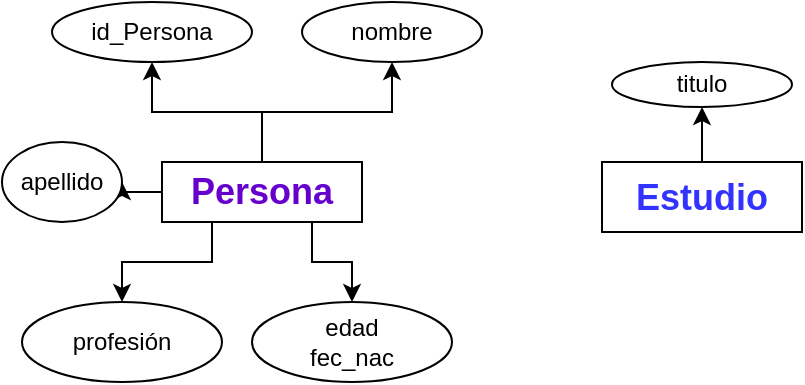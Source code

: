 <mxfile version="17.1.3" type="github">
  <diagram id="R2lEEEUBdFMjLlhIrx00" name="Page-1">
    <mxGraphModel dx="639" dy="526" grid="1" gridSize="10" guides="1" tooltips="1" connect="1" arrows="1" fold="1" page="1" pageScale="1" pageWidth="850" pageHeight="1100" math="0" shadow="0" extFonts="Permanent Marker^https://fonts.googleapis.com/css?family=Permanent+Marker">
      <root>
        <mxCell id="0" />
        <mxCell id="1" parent="0" />
        <mxCell id="NU28CYF58h-7oINTEebt-3" value="" style="edgeStyle=orthogonalEdgeStyle;rounded=0;orthogonalLoop=1;jettySize=auto;html=1;fontColor=#6600CC;" edge="1" parent="1" source="NU28CYF58h-7oINTEebt-1" target="NU28CYF58h-7oINTEebt-2">
          <mxGeometry relative="1" as="geometry" />
        </mxCell>
        <mxCell id="NU28CYF58h-7oINTEebt-5" value="" style="edgeStyle=orthogonalEdgeStyle;rounded=0;orthogonalLoop=1;jettySize=auto;html=1;fontColor=#6600CC;" edge="1" parent="1" source="NU28CYF58h-7oINTEebt-1" target="NU28CYF58h-7oINTEebt-4">
          <mxGeometry relative="1" as="geometry" />
        </mxCell>
        <mxCell id="NU28CYF58h-7oINTEebt-7" value="" style="edgeStyle=orthogonalEdgeStyle;rounded=0;orthogonalLoop=1;jettySize=auto;html=1;fontColor=#6600CC;" edge="1" parent="1" source="NU28CYF58h-7oINTEebt-1" target="NU28CYF58h-7oINTEebt-6">
          <mxGeometry relative="1" as="geometry" />
        </mxCell>
        <mxCell id="NU28CYF58h-7oINTEebt-11" style="edgeStyle=orthogonalEdgeStyle;rounded=0;orthogonalLoop=1;jettySize=auto;html=1;exitX=0.25;exitY=1;exitDx=0;exitDy=0;fontColor=#6600CC;" edge="1" parent="1" source="NU28CYF58h-7oINTEebt-1" target="NU28CYF58h-7oINTEebt-8">
          <mxGeometry relative="1" as="geometry" />
        </mxCell>
        <mxCell id="NU28CYF58h-7oINTEebt-13" style="edgeStyle=orthogonalEdgeStyle;rounded=0;orthogonalLoop=1;jettySize=auto;html=1;exitX=0.75;exitY=1;exitDx=0;exitDy=0;fontColor=#000000;" edge="1" parent="1" source="NU28CYF58h-7oINTEebt-1" target="NU28CYF58h-7oINTEebt-14">
          <mxGeometry relative="1" as="geometry">
            <mxPoint x="265" y="320" as="targetPoint" />
          </mxGeometry>
        </mxCell>
        <mxCell id="NU28CYF58h-7oINTEebt-1" value="&lt;h2&gt;&lt;font color=&quot;#6600cc&quot;&gt;Persona&lt;/font&gt;&lt;/h2&gt;" style="whiteSpace=wrap;html=1;align=center;" vertex="1" parent="1">
          <mxGeometry x="190" y="260" width="100" height="30" as="geometry" />
        </mxCell>
        <mxCell id="NU28CYF58h-7oINTEebt-2" value="id_Persona" style="ellipse;whiteSpace=wrap;html=1;" vertex="1" parent="1">
          <mxGeometry x="135" y="180" width="100" height="30" as="geometry" />
        </mxCell>
        <mxCell id="NU28CYF58h-7oINTEebt-4" value="nombre" style="ellipse;whiteSpace=wrap;html=1;" vertex="1" parent="1">
          <mxGeometry x="260" y="180" width="90" height="30" as="geometry" />
        </mxCell>
        <mxCell id="NU28CYF58h-7oINTEebt-6" value="apellido" style="ellipse;whiteSpace=wrap;html=1;" vertex="1" parent="1">
          <mxGeometry x="110" y="250" width="60" height="40" as="geometry" />
        </mxCell>
        <mxCell id="NU28CYF58h-7oINTEebt-8" value="&lt;font color=&quot;#000000&quot;&gt;profesión&lt;/font&gt;" style="ellipse;whiteSpace=wrap;html=1;align=center;fontColor=#6600CC;" vertex="1" parent="1">
          <mxGeometry x="120" y="330" width="100" height="40" as="geometry" />
        </mxCell>
        <mxCell id="NU28CYF58h-7oINTEebt-14" value="edad&lt;br&gt;fec_nac" style="ellipse;whiteSpace=wrap;html=1;align=center;fontColor=#000000;" vertex="1" parent="1">
          <mxGeometry x="235" y="330" width="100" height="40" as="geometry" />
        </mxCell>
        <mxCell id="NU28CYF58h-7oINTEebt-18" value="" style="edgeStyle=orthogonalEdgeStyle;rounded=0;orthogonalLoop=1;jettySize=auto;html=1;fontSize=18;fontColor=#3333FF;" edge="1" parent="1" source="NU28CYF58h-7oINTEebt-16" target="NU28CYF58h-7oINTEebt-17">
          <mxGeometry relative="1" as="geometry" />
        </mxCell>
        <mxCell id="NU28CYF58h-7oINTEebt-16" value="&lt;font color=&quot;#3333ff&quot; style=&quot;font-size: 18px&quot;&gt;&lt;b&gt;Estudio&lt;/b&gt;&lt;/font&gt;" style="whiteSpace=wrap;html=1;align=center;fontColor=#000000;" vertex="1" parent="1">
          <mxGeometry x="410" y="260" width="100" height="35" as="geometry" />
        </mxCell>
        <mxCell id="NU28CYF58h-7oINTEebt-17" value="titulo" style="ellipse;whiteSpace=wrap;html=1;fontColor=#000000;" vertex="1" parent="1">
          <mxGeometry x="415" y="210" width="90" height="22.5" as="geometry" />
        </mxCell>
      </root>
    </mxGraphModel>
  </diagram>
</mxfile>
